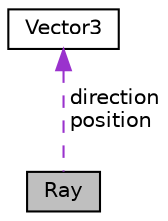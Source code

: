 digraph "Ray"
{
 // LATEX_PDF_SIZE
  edge [fontname="Helvetica",fontsize="10",labelfontname="Helvetica",labelfontsize="10"];
  node [fontname="Helvetica",fontsize="10",shape=record];
  Node1 [label="Ray",height=0.2,width=0.4,color="black", fillcolor="grey75", style="filled", fontcolor="black",tooltip=" "];
  Node2 -> Node1 [dir="back",color="darkorchid3",fontsize="10",style="dashed",label=" direction\nposition" ,fontname="Helvetica"];
  Node2 [label="Vector3",height=0.2,width=0.4,color="black", fillcolor="white", style="filled",URL="$struct_vector3.html",tooltip=" "];
}
